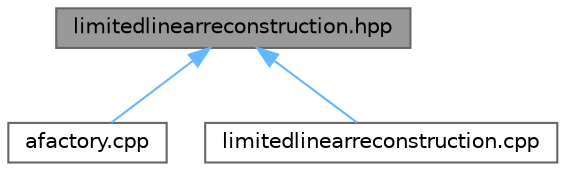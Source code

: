 digraph "limitedlinearreconstruction.hpp"
{
 // LATEX_PDF_SIZE
  bgcolor="transparent";
  edge [fontname=Helvetica,fontsize=10,labelfontname=Helvetica,labelfontsize=10];
  node [fontname=Helvetica,fontsize=10,shape=box,height=0.2,width=0.4];
  Node1 [id="Node000001",label="limitedlinearreconstruction.hpp",height=0.2,width=0.4,color="gray40", fillcolor="grey60", style="filled", fontcolor="black",tooltip="Reconstruction schemes with limiters which are at best linear in smooth regions."];
  Node1 -> Node2 [id="edge1_Node000001_Node000002",dir="back",color="steelblue1",style="solid",tooltip=" "];
  Node2 [id="Node000002",label="afactory.cpp",height=0.2,width=0.4,color="grey40", fillcolor="white", style="filled",URL="$afactory_8cpp.html",tooltip="Various factories for generating simulation-related objects."];
  Node1 -> Node3 [id="edge2_Node000001_Node000003",dir="back",color="steelblue1",style="solid",tooltip=" "];
  Node3 [id="Node000003",label="limitedlinearreconstruction.cpp",height=0.2,width=0.4,color="grey40", fillcolor="white", style="filled",URL="$limitedlinearreconstruction_8cpp.html",tooltip="Implementation of some limited linear reconstruction schemes."];
}
